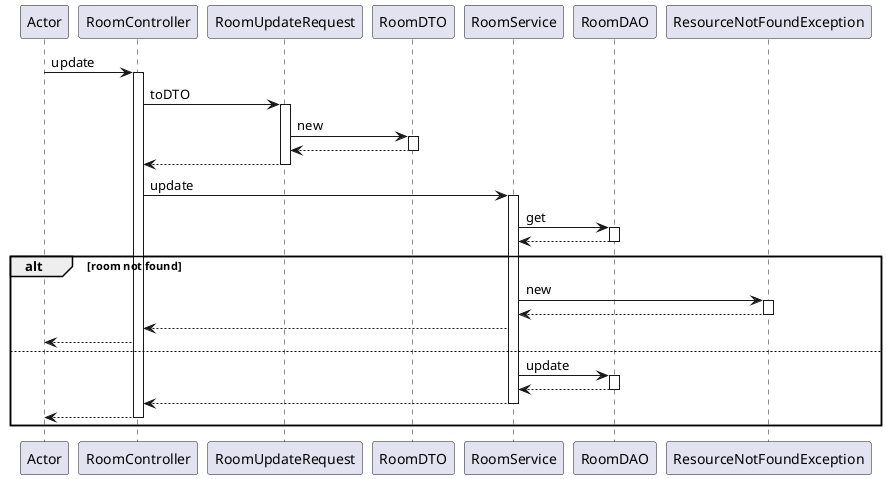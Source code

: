 @startuml
participant Actor
Actor -> RoomController : update
activate RoomController
RoomController -> RoomUpdateRequest : toDTO
activate RoomUpdateRequest
RoomUpdateRequest -> RoomDTO : new
activate RoomDTO
RoomDTO --> RoomUpdateRequest
deactivate RoomDTO
RoomUpdateRequest --> RoomController
deactivate RoomUpdateRequest
RoomController -> RoomService : update
activate RoomService
RoomService -> RoomDAO : get
activate RoomDAO
RoomDAO --> RoomService
deactivate RoomDAO

alt room not found
RoomService -> ResourceNotFoundException : new
activate ResourceNotFoundException
ResourceNotFoundException --> RoomService
deactivate ResourceNotFoundException
RoomService --> RoomController
RoomController --> Actor

else
RoomService -> RoomDAO : update
activate RoomDAO
RoomDAO --> RoomService
deactivate RoomDAO
RoomService --> RoomController
deactivate RoomService
return

end
@enduml